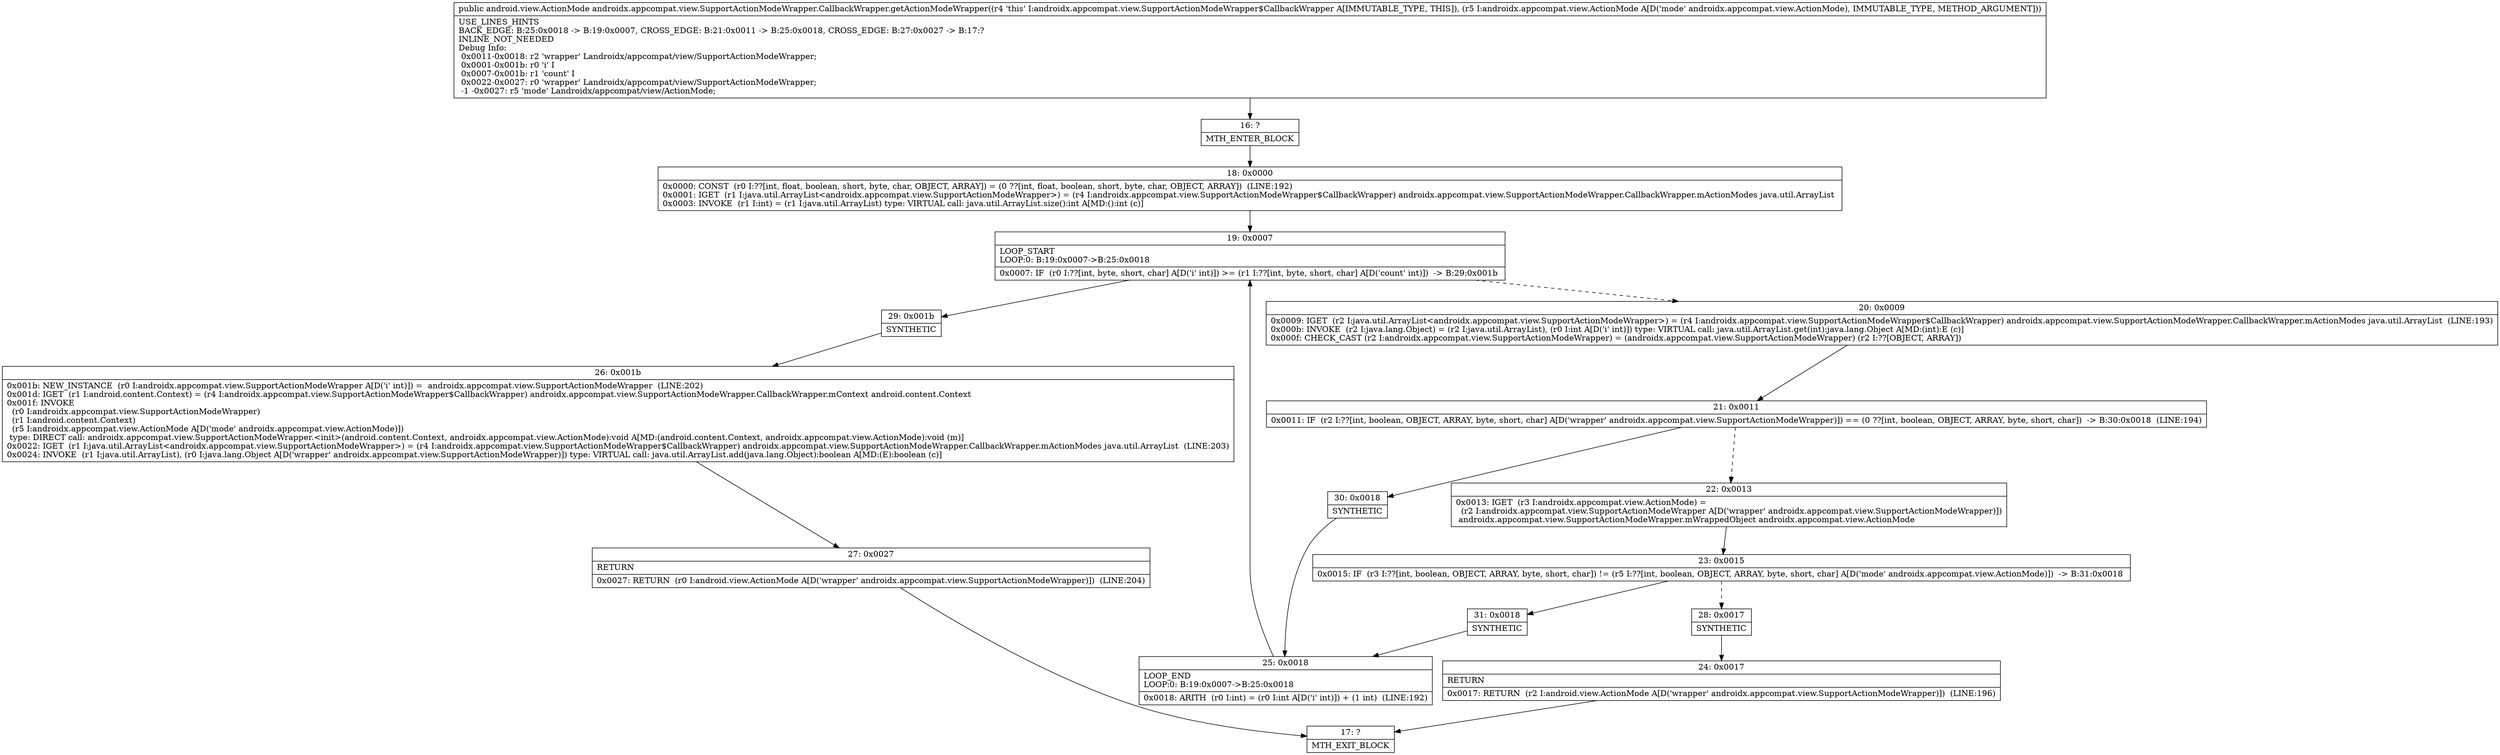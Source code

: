 digraph "CFG forandroidx.appcompat.view.SupportActionModeWrapper.CallbackWrapper.getActionModeWrapper(Landroidx\/appcompat\/view\/ActionMode;)Landroid\/view\/ActionMode;" {
Node_16 [shape=record,label="{16\:\ ?|MTH_ENTER_BLOCK\l}"];
Node_18 [shape=record,label="{18\:\ 0x0000|0x0000: CONST  (r0 I:??[int, float, boolean, short, byte, char, OBJECT, ARRAY]) = (0 ??[int, float, boolean, short, byte, char, OBJECT, ARRAY])  (LINE:192)\l0x0001: IGET  (r1 I:java.util.ArrayList\<androidx.appcompat.view.SupportActionModeWrapper\>) = (r4 I:androidx.appcompat.view.SupportActionModeWrapper$CallbackWrapper) androidx.appcompat.view.SupportActionModeWrapper.CallbackWrapper.mActionModes java.util.ArrayList \l0x0003: INVOKE  (r1 I:int) = (r1 I:java.util.ArrayList) type: VIRTUAL call: java.util.ArrayList.size():int A[MD:():int (c)]\l}"];
Node_19 [shape=record,label="{19\:\ 0x0007|LOOP_START\lLOOP:0: B:19:0x0007\-\>B:25:0x0018\l|0x0007: IF  (r0 I:??[int, byte, short, char] A[D('i' int)]) \>= (r1 I:??[int, byte, short, char] A[D('count' int)])  \-\> B:29:0x001b \l}"];
Node_20 [shape=record,label="{20\:\ 0x0009|0x0009: IGET  (r2 I:java.util.ArrayList\<androidx.appcompat.view.SupportActionModeWrapper\>) = (r4 I:androidx.appcompat.view.SupportActionModeWrapper$CallbackWrapper) androidx.appcompat.view.SupportActionModeWrapper.CallbackWrapper.mActionModes java.util.ArrayList  (LINE:193)\l0x000b: INVOKE  (r2 I:java.lang.Object) = (r2 I:java.util.ArrayList), (r0 I:int A[D('i' int)]) type: VIRTUAL call: java.util.ArrayList.get(int):java.lang.Object A[MD:(int):E (c)]\l0x000f: CHECK_CAST (r2 I:androidx.appcompat.view.SupportActionModeWrapper) = (androidx.appcompat.view.SupportActionModeWrapper) (r2 I:??[OBJECT, ARRAY]) \l}"];
Node_21 [shape=record,label="{21\:\ 0x0011|0x0011: IF  (r2 I:??[int, boolean, OBJECT, ARRAY, byte, short, char] A[D('wrapper' androidx.appcompat.view.SupportActionModeWrapper)]) == (0 ??[int, boolean, OBJECT, ARRAY, byte, short, char])  \-\> B:30:0x0018  (LINE:194)\l}"];
Node_22 [shape=record,label="{22\:\ 0x0013|0x0013: IGET  (r3 I:androidx.appcompat.view.ActionMode) = \l  (r2 I:androidx.appcompat.view.SupportActionModeWrapper A[D('wrapper' androidx.appcompat.view.SupportActionModeWrapper)])\l androidx.appcompat.view.SupportActionModeWrapper.mWrappedObject androidx.appcompat.view.ActionMode \l}"];
Node_23 [shape=record,label="{23\:\ 0x0015|0x0015: IF  (r3 I:??[int, boolean, OBJECT, ARRAY, byte, short, char]) != (r5 I:??[int, boolean, OBJECT, ARRAY, byte, short, char] A[D('mode' androidx.appcompat.view.ActionMode)])  \-\> B:31:0x0018 \l}"];
Node_28 [shape=record,label="{28\:\ 0x0017|SYNTHETIC\l}"];
Node_24 [shape=record,label="{24\:\ 0x0017|RETURN\l|0x0017: RETURN  (r2 I:android.view.ActionMode A[D('wrapper' androidx.appcompat.view.SupportActionModeWrapper)])  (LINE:196)\l}"];
Node_17 [shape=record,label="{17\:\ ?|MTH_EXIT_BLOCK\l}"];
Node_31 [shape=record,label="{31\:\ 0x0018|SYNTHETIC\l}"];
Node_25 [shape=record,label="{25\:\ 0x0018|LOOP_END\lLOOP:0: B:19:0x0007\-\>B:25:0x0018\l|0x0018: ARITH  (r0 I:int) = (r0 I:int A[D('i' int)]) + (1 int)  (LINE:192)\l}"];
Node_30 [shape=record,label="{30\:\ 0x0018|SYNTHETIC\l}"];
Node_29 [shape=record,label="{29\:\ 0x001b|SYNTHETIC\l}"];
Node_26 [shape=record,label="{26\:\ 0x001b|0x001b: NEW_INSTANCE  (r0 I:androidx.appcompat.view.SupportActionModeWrapper A[D('i' int)]) =  androidx.appcompat.view.SupportActionModeWrapper  (LINE:202)\l0x001d: IGET  (r1 I:android.content.Context) = (r4 I:androidx.appcompat.view.SupportActionModeWrapper$CallbackWrapper) androidx.appcompat.view.SupportActionModeWrapper.CallbackWrapper.mContext android.content.Context \l0x001f: INVOKE  \l  (r0 I:androidx.appcompat.view.SupportActionModeWrapper)\l  (r1 I:android.content.Context)\l  (r5 I:androidx.appcompat.view.ActionMode A[D('mode' androidx.appcompat.view.ActionMode)])\l type: DIRECT call: androidx.appcompat.view.SupportActionModeWrapper.\<init\>(android.content.Context, androidx.appcompat.view.ActionMode):void A[MD:(android.content.Context, androidx.appcompat.view.ActionMode):void (m)]\l0x0022: IGET  (r1 I:java.util.ArrayList\<androidx.appcompat.view.SupportActionModeWrapper\>) = (r4 I:androidx.appcompat.view.SupportActionModeWrapper$CallbackWrapper) androidx.appcompat.view.SupportActionModeWrapper.CallbackWrapper.mActionModes java.util.ArrayList  (LINE:203)\l0x0024: INVOKE  (r1 I:java.util.ArrayList), (r0 I:java.lang.Object A[D('wrapper' androidx.appcompat.view.SupportActionModeWrapper)]) type: VIRTUAL call: java.util.ArrayList.add(java.lang.Object):boolean A[MD:(E):boolean (c)]\l}"];
Node_27 [shape=record,label="{27\:\ 0x0027|RETURN\l|0x0027: RETURN  (r0 I:android.view.ActionMode A[D('wrapper' androidx.appcompat.view.SupportActionModeWrapper)])  (LINE:204)\l}"];
MethodNode[shape=record,label="{public android.view.ActionMode androidx.appcompat.view.SupportActionModeWrapper.CallbackWrapper.getActionModeWrapper((r4 'this' I:androidx.appcompat.view.SupportActionModeWrapper$CallbackWrapper A[IMMUTABLE_TYPE, THIS]), (r5 I:androidx.appcompat.view.ActionMode A[D('mode' androidx.appcompat.view.ActionMode), IMMUTABLE_TYPE, METHOD_ARGUMENT]))  | USE_LINES_HINTS\lBACK_EDGE: B:25:0x0018 \-\> B:19:0x0007, CROSS_EDGE: B:21:0x0011 \-\> B:25:0x0018, CROSS_EDGE: B:27:0x0027 \-\> B:17:?\lINLINE_NOT_NEEDED\lDebug Info:\l  0x0011\-0x0018: r2 'wrapper' Landroidx\/appcompat\/view\/SupportActionModeWrapper;\l  0x0001\-0x001b: r0 'i' I\l  0x0007\-0x001b: r1 'count' I\l  0x0022\-0x0027: r0 'wrapper' Landroidx\/appcompat\/view\/SupportActionModeWrapper;\l  \-1 \-0x0027: r5 'mode' Landroidx\/appcompat\/view\/ActionMode;\l}"];
MethodNode -> Node_16;Node_16 -> Node_18;
Node_18 -> Node_19;
Node_19 -> Node_20[style=dashed];
Node_19 -> Node_29;
Node_20 -> Node_21;
Node_21 -> Node_22[style=dashed];
Node_21 -> Node_30;
Node_22 -> Node_23;
Node_23 -> Node_28[style=dashed];
Node_23 -> Node_31;
Node_28 -> Node_24;
Node_24 -> Node_17;
Node_31 -> Node_25;
Node_25 -> Node_19;
Node_30 -> Node_25;
Node_29 -> Node_26;
Node_26 -> Node_27;
Node_27 -> Node_17;
}

